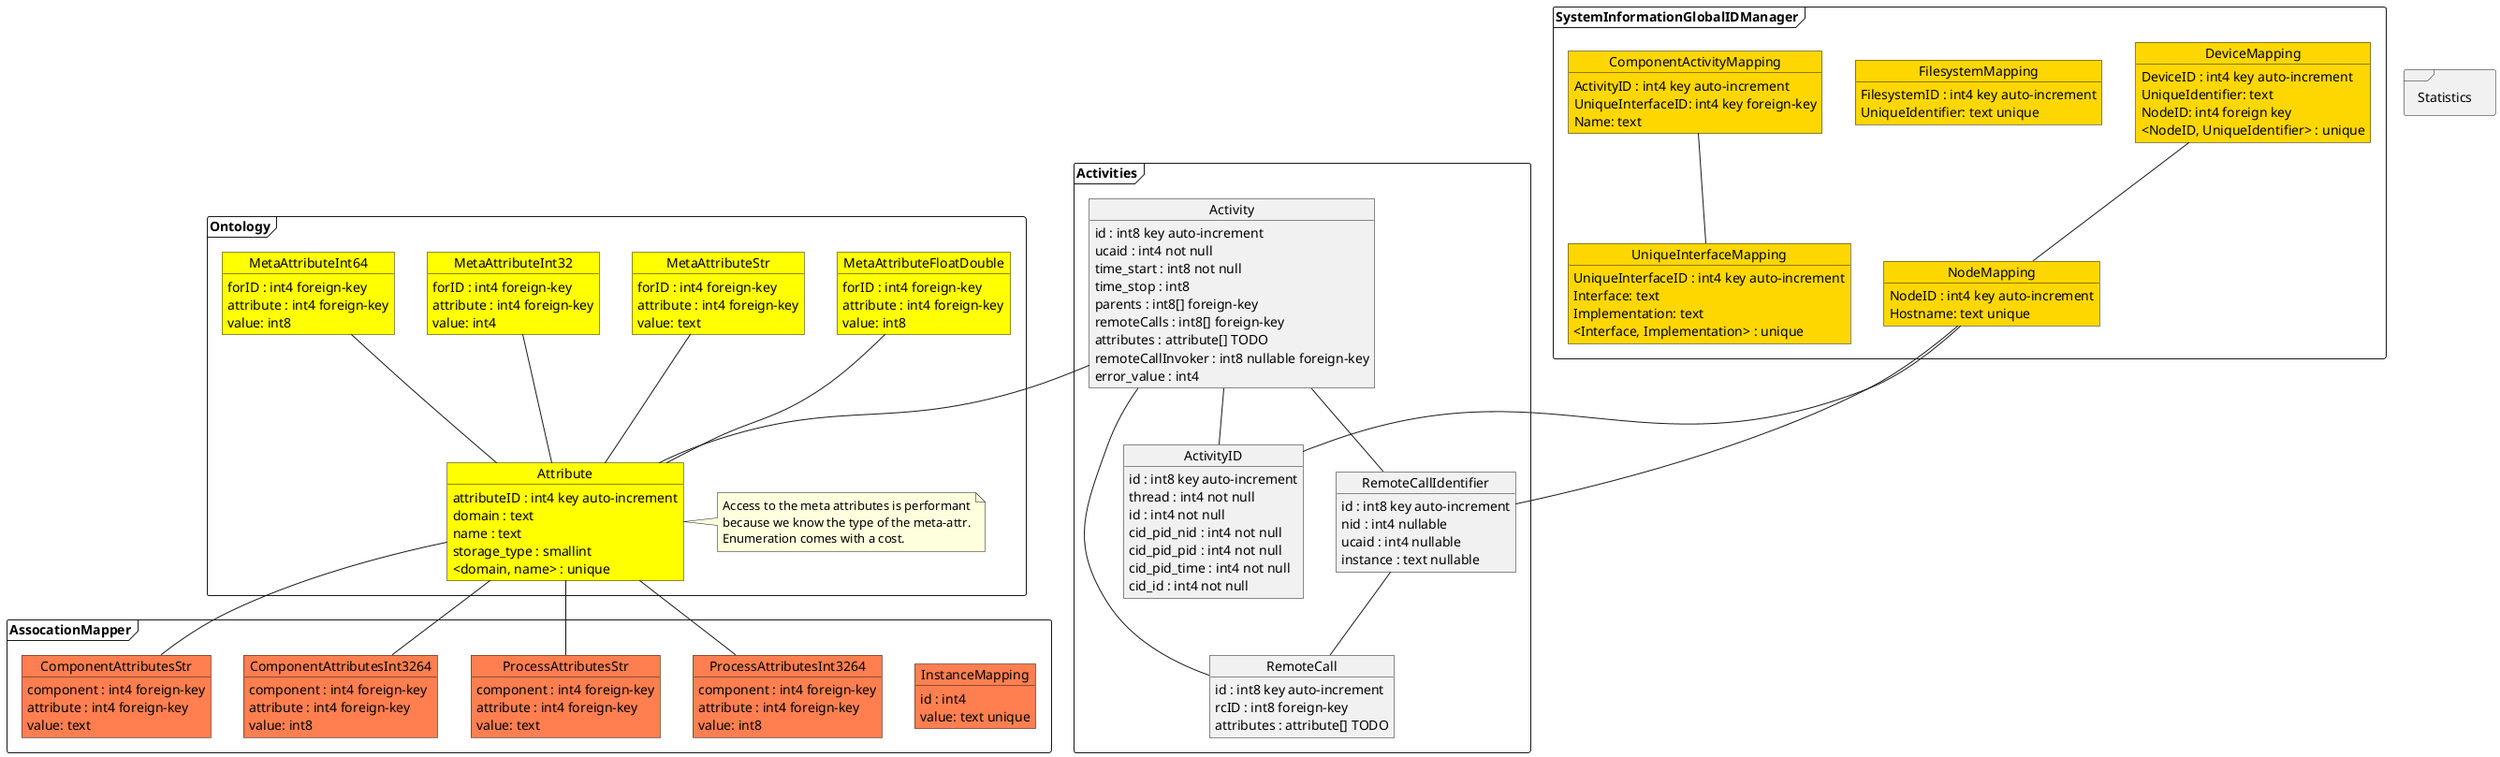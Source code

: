 @startuml


package Ontology <<frame>> {
	object Attribute #yellow {
		attributeID : int4 key auto-increment
		domain : text
		name : text		
		storage_type : smallint
		<domain, name> : unique
		
		'meta : int4[] (attributeID, value) stored as array, alternative 
		'values: 
	}

	object MetaAttributeInt32 #yellow {
		forID : int4 foreign-key
		attribute : int4 foreign-key
		value: int4
	}

	object MetaAttributeInt64 #yellow {
		forID : int4 foreign-key
		attribute : int4 foreign-key
		value: int8
	}

	object MetaAttributeFloatDouble #yellow {
		forID : int4 foreign-key
		attribute : int4 foreign-key
		value: int8
	}

	object MetaAttributeStr #yellow {
		forID : int4 foreign-key
		attribute : int4 foreign-key
		value: text
	}

	MetaAttributeInt32 -- Attribute
	MetaAttributeInt64 -- Attribute
	MetaAttributeFloatDouble -- Attribute
	MetaAttributeStr -- Attribute

	note right of Attribute
		Access to the meta attributes is performant
		because we know the type of the meta-attr.
		Enumeration comes with a cost.
	end note
}


package Activities <<frame>> {

	object ActivityID{
		id : int8 key auto-increment

		thread : int4 not null
		id : int4 not null
		
		cid_pid_nid : int4 not null
		cid_pid_pid : int4 not null
		cid_pid_time : int4 not null		
		cid_id : int4 not null
	}

	object RemoteCallIdentifier{
' 		RemoteCallIdentifier
'		NodeID nid; // optional
'		UniqueInterfaceID uuid; // optional
'		AssociateID instance; // optional, remote call instance identifier		
		id : int8 key auto-increment

		nid : int4 nullable
		ucaid : int4 nullable
		instance : text nullable
	}

	object RemoteCall{
'	typedef struct {
'		RemoteCallIdentifier target;
'		vector<Attribute> attributes;
'	} RemoteCall;	
		id : int8 key auto-increment

		rcID : int8 foreign-key

		attributes : attribute[] TODO
	}

	object Activity {
		id : int8 key auto-increment
		ucaid : int4 not null
		time_start : int8 not null
		time_stop : int8

		parents : int8[] foreign-key

'	typedef struct {
'		RemoteCallIdentifier target;
'		vector<Attribute> attributes;
'	} RemoteCall;
		remoteCalls : int8[] foreign-key

'		OntologyAttributeID id;
'		AttributeValue value;		
		attributes : attribute[] TODO

		remoteCallInvoker : int8 nullable foreign-key

		error_value : int4
	}

	Activity -- ActivityID
	Activity -- RemoteCallIdentifier
	Activity -- RemoteCall
	RemoteCallIdentifier -- RemoteCall


	Activity -- Attribute 
}

package SystemInformationGlobalIDManager <<frame>> {
	object NodeMapping #gold {
		NodeID : int4 key auto-increment
		Hostname: text unique
	}

	object DeviceMapping #gold {
		DeviceID : int4 key auto-increment
		UniqueIdentifier: text
		NodeID: int4 foreign key
		<NodeID, UniqueIdentifier> : unique
	}

	DeviceMapping -- NodeMapping

	object FilesystemMapping #gold {
		FilesystemID : int4 key auto-increment
		UniqueIdentifier: text unique
	}

	object UniqueInterfaceMapping #gold {
		UniqueInterfaceID : int4 key auto-increment
		Interface: text
		Implementation: text
		<Interface, Implementation> : unique
	}

	object ComponentActivityMapping #gold {
		ActivityID : int4 key auto-increment
		UniqueInterfaceID: int4 key foreign-key		
		Name: text
	}

	ComponentActivityMapping -- UniqueInterfaceMapping
	NodeMapping -- ActivityID
	NodeMapping -- RemoteCallIdentifier
}

package AssocationMapper <<frame>> {

	object InstanceMapping #coral {
		id : int4
		value: text unique
	}

	object ComponentAttributesInt3264 #coral {
		component : int4 foreign-key
		attribute : int4 foreign-key
		value: int8
	}

	object ComponentAttributesStr #coral {
		component : int4 foreign-key
		attribute : int4 foreign-key
		value: text
	}


	object ProcessAttributesInt3264 #coral {
		component : int4 foreign-key
		attribute : int4 foreign-key
		value: int8
	}

	object ProcessAttributesStr #coral {
		component : int4 foreign-key
		attribute : int4 foreign-key
		value: text
	}

	Attribute -- ProcessAttributesStr
	Attribute -- ProcessAttributesInt3264
	Attribute -- ComponentAttributesStr
	Attribute -- ComponentAttributesInt3264
}

package Statistics <<frame>> {
}

@enduml

